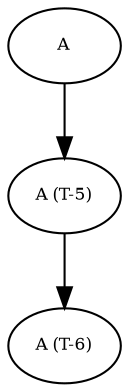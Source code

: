 digraph RGL__DirectedAdjacencyGraph {
    "A (T-5)" [
        fontsize = 8,
        label = "A (T-5)"
    ]

    "A (T-6)" [
        fontsize = 8,
        label = "A (T-6)"
    ]

    A [
        fontsize = 8,
        label = A
    ]

    "A (T-5)" -> "A (T-6)" [
        fontsize = 8
    ]

    A -> "A (T-5)" [
        fontsize = 8
    ]
}
